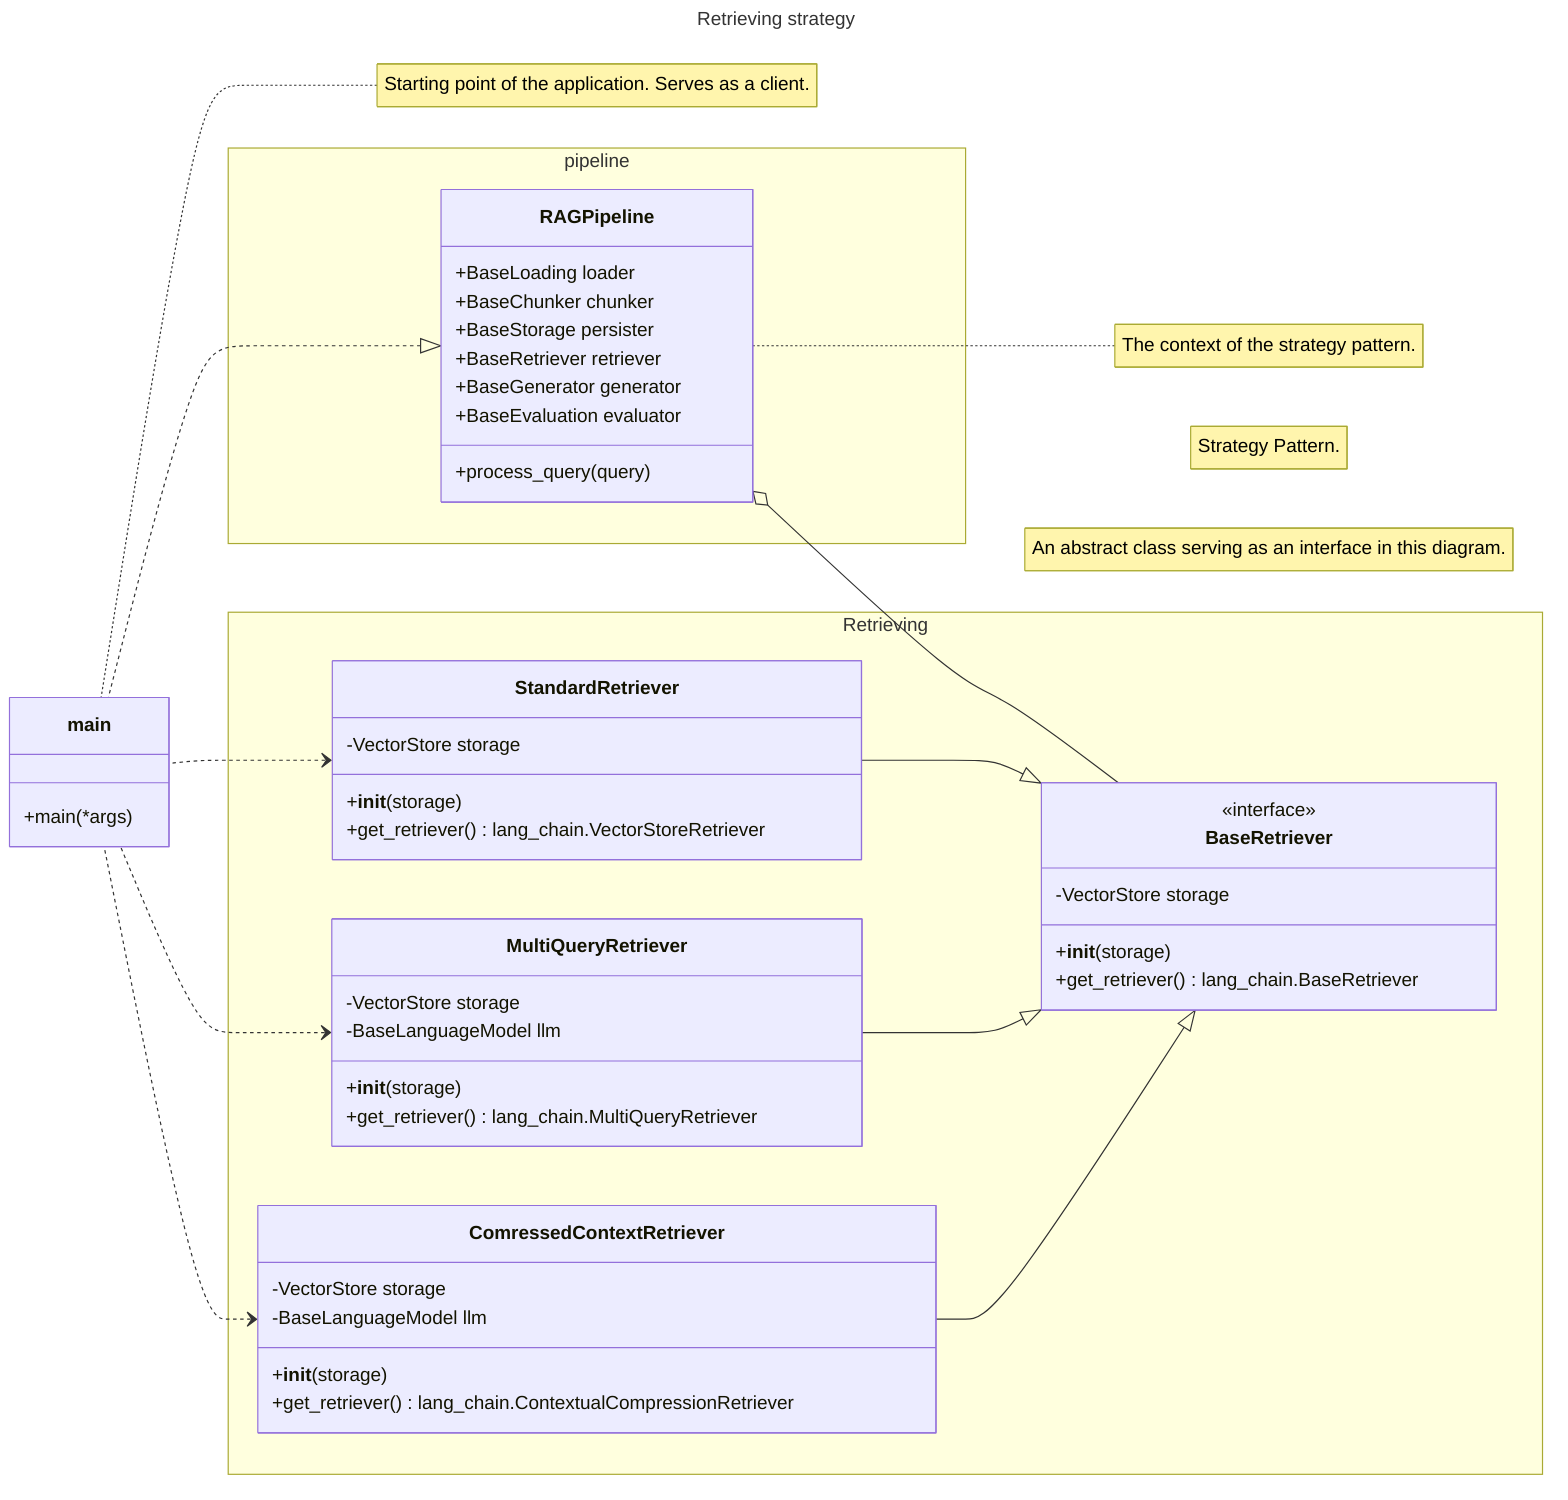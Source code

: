 ---
title: Retrieving strategy
---

classDiagram
  direction RL

  class main {
    +main(*args)
  }
  
  note "Strategy Pattern."
  note for main "Starting point of the application. Serves as a client."
  note for BaseStorage "An abstract class serving as an interface in this diagram."
  note for RAGPipeline "The context of the strategy pattern."

namespace pipeline {
  class RAGPipeline {
    +BaseLoading loader
    +BaseChunker chunker
    +BaseStorage persister
    +BaseRetriever retriever
    +BaseGenerator generator
    +BaseEvaluation evaluator
    +process_query(query)
  }
}

  namespace Retrieving {
    class BaseRetriever {
    <<interface>>
    +__init__(storage)
    +get_retriever() lang_chain.BaseRetriever
    -VectorStore storage
  }

  class StandardRetriever {
    +__init__(storage)
    +get_retriever() lang_chain.VectorStoreRetriever
    -VectorStore storage
  }

  class MultiQueryRetriever {
    +__init__(storage)
    +get_retriever() lang_chain.MultiQueryRetriever
    -VectorStore storage
    -BaseLanguageModel llm
  }

  class ComressedContextRetriever {
    +__init__(storage)
    +get_retriever() lang_chain.ContextualCompressionRetriever
    -VectorStore storage
    -BaseLanguageModel llm
  }
  }

  BaseRetriever <|-- StandardRetriever
  BaseRetriever <|-- MultiQueryRetriever
  BaseRetriever <|-- ComressedContextRetriever
  BaseRetriever --o RAGPipeline
  RAGPipeline <|.. main
  StandardRetriever <.. main
  MultiQueryRetriever <.. main
  ComressedContextRetriever <.. main